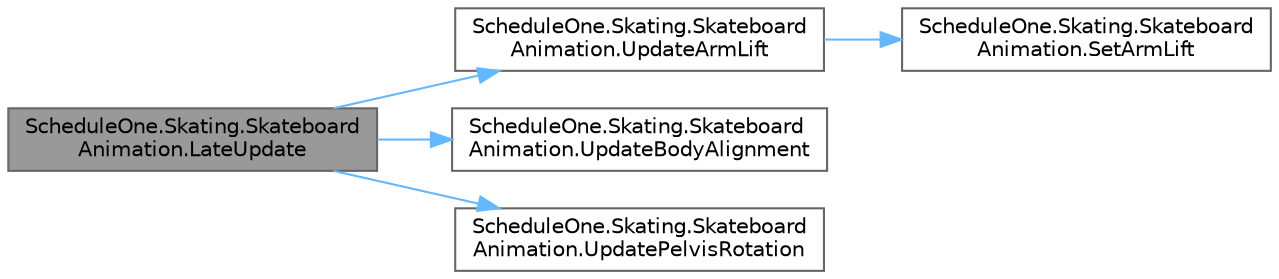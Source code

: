 digraph "ScheduleOne.Skating.SkateboardAnimation.LateUpdate"
{
 // LATEX_PDF_SIZE
  bgcolor="transparent";
  edge [fontname=Helvetica,fontsize=10,labelfontname=Helvetica,labelfontsize=10];
  node [fontname=Helvetica,fontsize=10,shape=box,height=0.2,width=0.4];
  rankdir="LR";
  Node1 [id="Node000001",label="ScheduleOne.Skating.Skateboard\lAnimation.LateUpdate",height=0.2,width=0.4,color="gray40", fillcolor="grey60", style="filled", fontcolor="black",tooltip=" "];
  Node1 -> Node2 [id="edge1_Node000001_Node000002",color="steelblue1",style="solid",tooltip=" "];
  Node2 [id="Node000002",label="ScheduleOne.Skating.Skateboard\lAnimation.UpdateArmLift",height=0.2,width=0.4,color="grey40", fillcolor="white", style="filled",URL="$class_schedule_one_1_1_skating_1_1_skateboard_animation.html#a39080987afd667dabfdf63581db9b0f8",tooltip=" "];
  Node2 -> Node3 [id="edge2_Node000002_Node000003",color="steelblue1",style="solid",tooltip=" "];
  Node3 [id="Node000003",label="ScheduleOne.Skating.Skateboard\lAnimation.SetArmLift",height=0.2,width=0.4,color="grey40", fillcolor="white", style="filled",URL="$class_schedule_one_1_1_skating_1_1_skateboard_animation.html#a5e37ee17528df5484f8d9ed57b97f825",tooltip=" "];
  Node1 -> Node4 [id="edge3_Node000001_Node000004",color="steelblue1",style="solid",tooltip=" "];
  Node4 [id="Node000004",label="ScheduleOne.Skating.Skateboard\lAnimation.UpdateBodyAlignment",height=0.2,width=0.4,color="grey40", fillcolor="white", style="filled",URL="$class_schedule_one_1_1_skating_1_1_skateboard_animation.html#a18465fd21428ff070bb9d086361df83a",tooltip=" "];
  Node1 -> Node5 [id="edge4_Node000001_Node000005",color="steelblue1",style="solid",tooltip=" "];
  Node5 [id="Node000005",label="ScheduleOne.Skating.Skateboard\lAnimation.UpdatePelvisRotation",height=0.2,width=0.4,color="grey40", fillcolor="white", style="filled",URL="$class_schedule_one_1_1_skating_1_1_skateboard_animation.html#a51b4a6bd6718cb7dea5eeedce39e2cfc",tooltip=" "];
}
